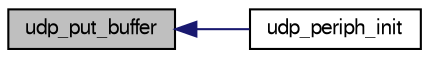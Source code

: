 digraph "udp_put_buffer"
{
  edge [fontname="FreeSans",fontsize="10",labelfontname="FreeSans",labelfontsize="10"];
  node [fontname="FreeSans",fontsize="10",shape=record];
  rankdir="LR";
  Node1 [label="udp_put_buffer",height=0.2,width=0.4,color="black", fillcolor="grey75", style="filled", fontcolor="black"];
  Node1 -> Node2 [dir="back",color="midnightblue",fontsize="10",style="solid",fontname="FreeSans"];
  Node2 [label="udp_periph_init",height=0.2,width=0.4,color="black", fillcolor="white", style="filled",URL="$udp_8h.html#a1f1d82b302692d0e1c6b01db1b03f6ea",tooltip="Initialize the UDP peripheral. "];
}
